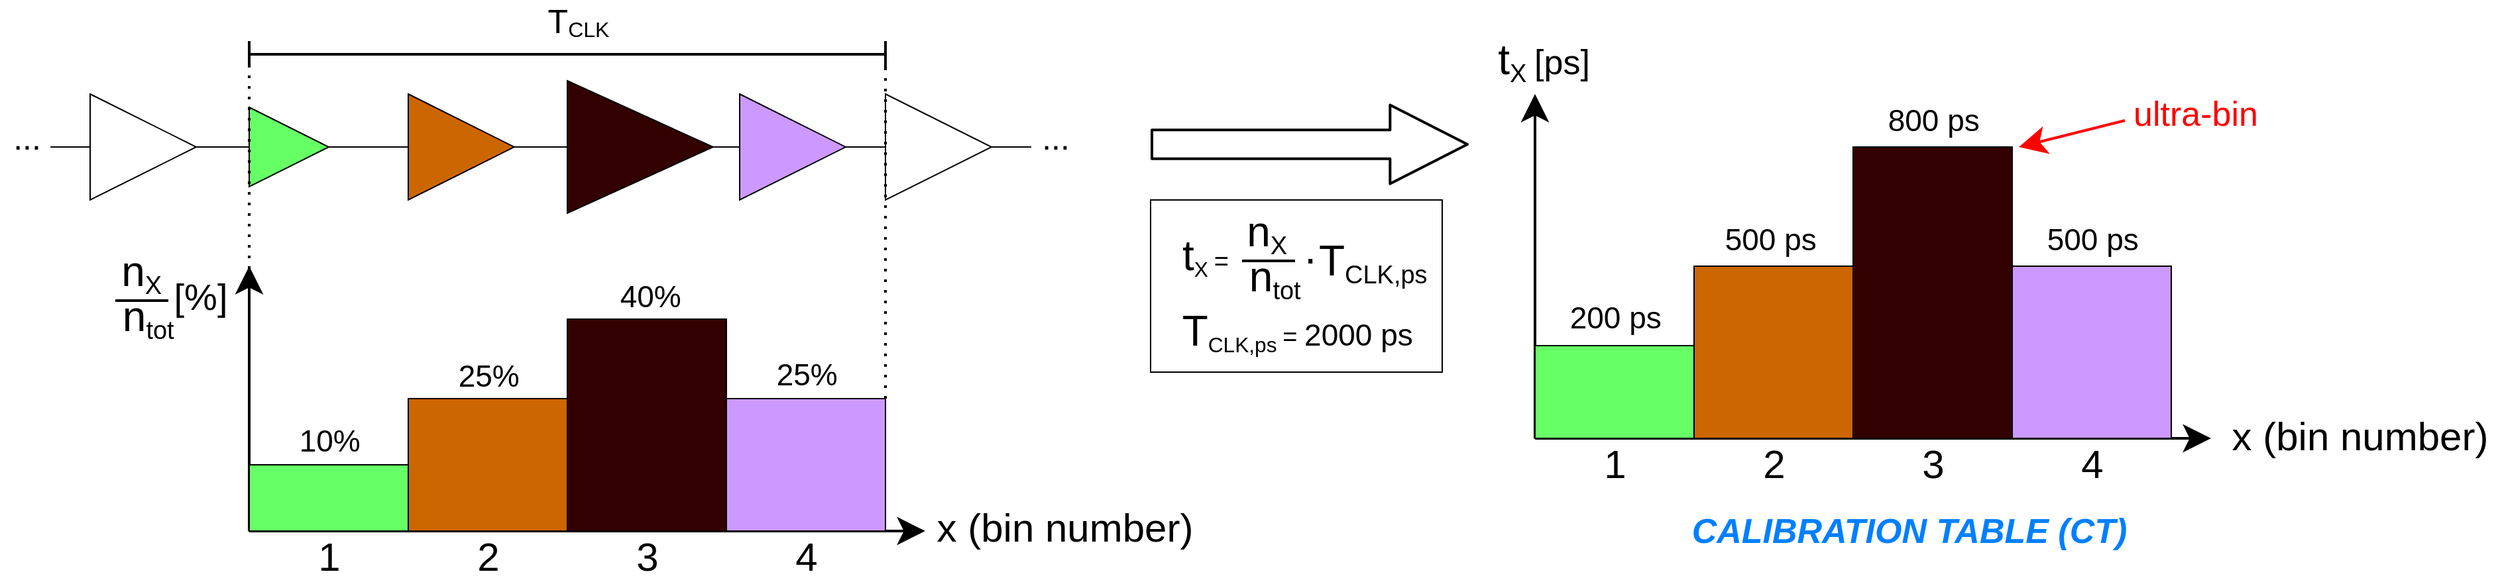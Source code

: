 <mxfile>
    <diagram id="SsFQ5waxvDjeQhXX-t0r" name="Page-1">
        <mxGraphModel dx="2810" dy="1453" grid="1" gridSize="10" guides="1" tooltips="1" connect="1" arrows="1" fold="1" page="1" pageScale="1" pageWidth="850" pageHeight="1100" math="0" shadow="0">
            <root>
                <mxCell id="0"/>
                <mxCell id="1" parent="0"/>
                <mxCell id="2" value="" style="triangle;whiteSpace=wrap;html=1;strokeColor=#000000;" parent="1" vertex="1">
                    <mxGeometry x="120" y="160" width="80" height="80" as="geometry"/>
                </mxCell>
                <mxCell id="3" value="" style="triangle;whiteSpace=wrap;html=1;strokeColor=#000000;fillColor=#66FF66;" parent="1" vertex="1">
                    <mxGeometry x="240" y="170" width="60" height="60" as="geometry"/>
                </mxCell>
                <mxCell id="4" value="" style="triangle;whiteSpace=wrap;html=1;fillColor=#CC6600;strokeColor=#000000;" parent="1" vertex="1">
                    <mxGeometry x="360" y="160" width="80" height="80" as="geometry"/>
                </mxCell>
                <mxCell id="5" value="" style="triangle;whiteSpace=wrap;html=1;fillColor=#330000;strokeColor=#000000;" parent="1" vertex="1">
                    <mxGeometry x="480" y="150" width="110" height="100" as="geometry"/>
                </mxCell>
                <mxCell id="6" value="" style="triangle;whiteSpace=wrap;html=1;fillColor=#CC99FF;strokeColor=#000000;" parent="1" vertex="1">
                    <mxGeometry x="610" y="160" width="80" height="80" as="geometry"/>
                </mxCell>
                <mxCell id="7" value="" style="triangle;whiteSpace=wrap;html=1;strokeColor=#000000;" parent="1" vertex="1">
                    <mxGeometry x="720" y="160" width="80" height="80" as="geometry"/>
                </mxCell>
                <mxCell id="8" value="" style="endArrow=none;html=1;strokeWidth=2;" parent="1" edge="1">
                    <mxGeometry width="50" height="50" relative="1" as="geometry">
                        <mxPoint x="240" y="130" as="sourcePoint"/>
                        <mxPoint x="720" y="130" as="targetPoint"/>
                    </mxGeometry>
                </mxCell>
                <mxCell id="9" value="" style="endArrow=none;html=1;strokeWidth=2;" parent="1" edge="1">
                    <mxGeometry width="50" height="50" relative="1" as="geometry">
                        <mxPoint x="240" y="140" as="sourcePoint"/>
                        <mxPoint x="240" y="120" as="targetPoint"/>
                    </mxGeometry>
                </mxCell>
                <mxCell id="10" value="" style="endArrow=none;html=1;strokeWidth=2;" parent="1" edge="1">
                    <mxGeometry width="50" height="50" relative="1" as="geometry">
                        <mxPoint x="720" y="140" as="sourcePoint"/>
                        <mxPoint x="720" y="120" as="targetPoint"/>
                    </mxGeometry>
                </mxCell>
                <mxCell id="11" value="" style="endArrow=none;html=1;exitX=1;exitY=0.5;exitDx=0;exitDy=0;entryX=0;entryY=0.5;entryDx=0;entryDy=0;strokeColor=#000000;" parent="1" source="2" target="3" edge="1">
                    <mxGeometry width="50" height="50" relative="1" as="geometry">
                        <mxPoint x="230" y="160" as="sourcePoint"/>
                        <mxPoint x="230" y="140" as="targetPoint"/>
                    </mxGeometry>
                </mxCell>
                <mxCell id="12" value="" style="endArrow=none;html=1;exitX=1;exitY=0.5;exitDx=0;exitDy=0;entryX=0;entryY=0.5;entryDx=0;entryDy=0;strokeColor=#000000;" parent="1" source="3" edge="1">
                    <mxGeometry width="50" height="50" relative="1" as="geometry">
                        <mxPoint x="320" y="200" as="sourcePoint"/>
                        <mxPoint x="360" y="200" as="targetPoint"/>
                    </mxGeometry>
                </mxCell>
                <mxCell id="13" value="" style="endArrow=none;html=1;exitX=1;exitY=0.5;exitDx=0;exitDy=0;entryX=0;entryY=0.5;entryDx=0;entryDy=0;strokeColor=#000000;" parent="1" edge="1">
                    <mxGeometry width="50" height="50" relative="1" as="geometry">
                        <mxPoint x="440" y="200" as="sourcePoint"/>
                        <mxPoint x="480" y="200" as="targetPoint"/>
                    </mxGeometry>
                </mxCell>
                <mxCell id="14" value="" style="endArrow=none;html=1;exitX=1;exitY=0.5;exitDx=0;exitDy=0;strokeColor=#000000;" parent="1" source="5" edge="1">
                    <mxGeometry width="50" height="50" relative="1" as="geometry">
                        <mxPoint x="600" y="200" as="sourcePoint"/>
                        <mxPoint x="610" y="200" as="targetPoint"/>
                    </mxGeometry>
                </mxCell>
                <mxCell id="15" value="" style="endArrow=none;html=1;entryX=0;entryY=0.5;entryDx=0;entryDy=0;strokeColor=#000000;" parent="1" edge="1">
                    <mxGeometry width="50" height="50" relative="1" as="geometry">
                        <mxPoint x="690" y="200" as="sourcePoint"/>
                        <mxPoint x="720" y="200" as="targetPoint"/>
                    </mxGeometry>
                </mxCell>
                <mxCell id="16" value="&lt;font color=&quot;#000000&quot;&gt;&lt;font style=&quot;font-size: 25px&quot;&gt;T&lt;/font&gt;&lt;sub&gt;&lt;font style=&quot;font-size: 16px&quot;&gt;CLK&lt;/font&gt;&lt;/sub&gt;&lt;/font&gt;" style="text;html=1;resizable=0;autosize=1;align=center;verticalAlign=middle;points=[];fillColor=none;strokeColor=none;rounded=0;" parent="1" vertex="1">
                    <mxGeometry x="458" y="90" width="60" height="30" as="geometry"/>
                </mxCell>
                <mxCell id="17" value="" style="endArrow=none;html=1;fontSize=16;entryX=0;entryY=0.5;entryDx=0;entryDy=0;strokeColor=#000000;" parent="1" target="2" edge="1">
                    <mxGeometry width="50" height="50" relative="1" as="geometry">
                        <mxPoint x="90" y="200" as="sourcePoint"/>
                        <mxPoint x="380" y="340" as="targetPoint"/>
                    </mxGeometry>
                </mxCell>
                <mxCell id="18" value="" style="endArrow=none;html=1;fontSize=16;entryX=0;entryY=0.5;entryDx=0;entryDy=0;strokeColor=#000000;" parent="1" edge="1">
                    <mxGeometry width="50" height="50" relative="1" as="geometry">
                        <mxPoint x="800" y="200" as="sourcePoint"/>
                        <mxPoint x="830" y="200" as="targetPoint"/>
                    </mxGeometry>
                </mxCell>
                <mxCell id="19" value="&lt;font style=&quot;font-size: 25px&quot; color=&quot;#000000&quot;&gt;...&lt;/font&gt;" style="text;html=1;resizable=0;autosize=1;align=center;verticalAlign=middle;points=[];fillColor=none;strokeColor=none;rounded=0;fontSize=16;" parent="1" vertex="1">
                    <mxGeometry x="52" y="177" width="40" height="30" as="geometry"/>
                </mxCell>
                <mxCell id="20" value="&lt;font style=&quot;font-size: 25px&quot; color=&quot;#000000&quot;&gt;...&lt;/font&gt;" style="text;html=1;resizable=0;autosize=1;align=center;verticalAlign=middle;points=[];fillColor=none;strokeColor=none;rounded=0;fontSize=16;" parent="1" vertex="1">
                    <mxGeometry x="828" y="177" width="40" height="30" as="geometry"/>
                </mxCell>
                <mxCell id="22" value="" style="endArrow=classic;html=1;fontSize=25;endFill=1;endSize=15;strokeWidth=2;" parent="1" edge="1">
                    <mxGeometry width="50" height="50" relative="1" as="geometry">
                        <mxPoint x="240" y="490" as="sourcePoint"/>
                        <mxPoint x="240" y="290" as="targetPoint"/>
                    </mxGeometry>
                </mxCell>
                <mxCell id="23" value="" style="endArrow=classic;html=1;fontSize=25;endFill=1;endSize=15;strokeWidth=2;" parent="1" edge="1">
                    <mxGeometry width="50" height="50" relative="1" as="geometry">
                        <mxPoint x="240" y="490" as="sourcePoint"/>
                        <mxPoint x="750" y="490" as="targetPoint"/>
                    </mxGeometry>
                </mxCell>
                <mxCell id="24" value="&lt;font color=&quot;#000000&quot;&gt;&lt;font style=&quot;font-size: 32px&quot;&gt;n&lt;/font&gt;&lt;sub&gt;&lt;font style=&quot;font-size: 19px&quot;&gt;X&amp;nbsp;&lt;/font&gt;&lt;/sub&gt;&lt;/font&gt;" style="text;html=1;resizable=0;autosize=1;align=center;verticalAlign=middle;points=[];fillColor=none;strokeColor=none;rounded=0;fontSize=25;rotation=0;" parent="1" vertex="1">
                    <mxGeometry x="136" y="270" width="50" height="50" as="geometry"/>
                </mxCell>
                <mxCell id="25" value="&lt;font style=&quot;font-size: 30px&quot; color=&quot;#000000&quot;&gt;x (bin number)&lt;/font&gt;" style="text;html=1;resizable=0;autosize=1;align=center;verticalAlign=middle;points=[];fillColor=none;strokeColor=none;rounded=0;fontSize=25;rotation=0;" parent="1" vertex="1">
                    <mxGeometry x="750" y="467" width="210" height="40" as="geometry"/>
                </mxCell>
                <mxCell id="26" value="" style="rounded=0;whiteSpace=wrap;html=1;fontSize=30;direction=south;fillColor=#66FF66;" parent="1" vertex="1">
                    <mxGeometry x="240" y="440" width="120" height="50" as="geometry"/>
                </mxCell>
                <mxCell id="27" value="" style="rounded=0;whiteSpace=wrap;html=1;fontSize=30;direction=south;fillColor=#CC6600;" parent="1" vertex="1">
                    <mxGeometry x="360" y="390" width="120" height="100" as="geometry"/>
                </mxCell>
                <mxCell id="28" value="" style="rounded=0;whiteSpace=wrap;html=1;fontSize=30;direction=south;fillColor=#330000;" parent="1" vertex="1">
                    <mxGeometry x="480" y="330" width="120" height="160" as="geometry"/>
                </mxCell>
                <mxCell id="29" value="" style="rounded=0;whiteSpace=wrap;html=1;fontSize=30;direction=south;fillColor=#CC99FF;" parent="1" vertex="1">
                    <mxGeometry x="600" y="390" width="120" height="100" as="geometry"/>
                </mxCell>
                <mxCell id="31" value="" style="endArrow=none;dashed=1;html=1;dashPattern=1 3;strokeWidth=2;fontSize=30;" parent="1" edge="1">
                    <mxGeometry width="50" height="50" relative="1" as="geometry">
                        <mxPoint x="240" y="300" as="sourcePoint"/>
                        <mxPoint x="240" y="140" as="targetPoint"/>
                    </mxGeometry>
                </mxCell>
                <mxCell id="32" value="" style="endArrow=none;dashed=1;html=1;dashPattern=1 3;strokeWidth=2;fontSize=30;exitX=0;exitY=0;exitDx=0;exitDy=0;" parent="1" source="29" edge="1">
                    <mxGeometry width="50" height="50" relative="1" as="geometry">
                        <mxPoint x="720" y="290" as="sourcePoint"/>
                        <mxPoint x="720" y="130.0" as="targetPoint"/>
                    </mxGeometry>
                </mxCell>
                <mxCell id="34" value="" style="endArrow=none;html=1;fontSize=30;endSize=15;strokeWidth=2;" parent="1" edge="1">
                    <mxGeometry width="50" height="50" relative="1" as="geometry">
                        <mxPoint x="139" y="316" as="sourcePoint"/>
                        <mxPoint x="179" y="316" as="targetPoint"/>
                    </mxGeometry>
                </mxCell>
                <mxCell id="35" value="&lt;font color=&quot;#000000&quot;&gt;&lt;font&gt;&lt;span style=&quot;font-size: 32px&quot;&gt;n&lt;/span&gt;&lt;sub&gt;&lt;font style=&quot;font-size: 19px&quot;&gt;tot&lt;/font&gt;&lt;/sub&gt;&lt;/font&gt;&lt;sub&gt;&lt;font style=&quot;font-size: 19px&quot;&gt;&amp;nbsp;&lt;/font&gt;&lt;/sub&gt;&lt;/font&gt;" style="text;html=1;resizable=0;autosize=1;align=center;verticalAlign=middle;points=[];fillColor=none;strokeColor=none;rounded=0;fontSize=25;rotation=0;" parent="1" vertex="1">
                    <mxGeometry x="136" y="304" width="60" height="50" as="geometry"/>
                </mxCell>
                <mxCell id="36" value="&lt;font style=&quot;font-size: 28px&quot; color=&quot;#000000&quot;&gt;[%]&lt;/font&gt;" style="text;html=1;resizable=0;autosize=1;align=center;verticalAlign=middle;points=[];fillColor=none;strokeColor=none;rounded=0;fontSize=25;rotation=0;" parent="1" vertex="1">
                    <mxGeometry x="173" y="293" width="60" height="40" as="geometry"/>
                </mxCell>
                <mxCell id="37" value="" style="shape=flexArrow;endArrow=classic;html=1;fontSize=28;endSize=18.776;strokeWidth=2;endWidth=35.862;width=20.69;" parent="1" edge="1">
                    <mxGeometry width="50" height="50" relative="1" as="geometry">
                        <mxPoint x="920" y="198" as="sourcePoint"/>
                        <mxPoint x="1160" y="198" as="targetPoint"/>
                    </mxGeometry>
                </mxCell>
                <mxCell id="38" value="" style="rounded=0;whiteSpace=wrap;html=1;fontSize=28;fillColor=none;" parent="1" vertex="1">
                    <mxGeometry x="920" y="240" width="220" height="130" as="geometry"/>
                </mxCell>
                <mxCell id="39" value="&lt;font color=&quot;#000000&quot;&gt;&lt;font style=&quot;font-size: 32px&quot;&gt;n&lt;/font&gt;&lt;sub&gt;&lt;font style=&quot;font-size: 19px&quot;&gt;X&amp;nbsp;&lt;/font&gt;&lt;/sub&gt;&lt;/font&gt;" style="text;html=1;resizable=0;autosize=1;align=center;verticalAlign=middle;points=[];fillColor=none;strokeColor=none;rounded=0;fontSize=25;rotation=0;" parent="1" vertex="1">
                    <mxGeometry x="985" y="240" width="50" height="50" as="geometry"/>
                </mxCell>
                <mxCell id="40" value="&lt;font color=&quot;#000000&quot;&gt;&lt;font&gt;&lt;span style=&quot;font-size: 32px&quot;&gt;n&lt;/span&gt;&lt;sub&gt;&lt;font style=&quot;font-size: 19px&quot;&gt;tot&lt;/font&gt;&lt;/sub&gt;&lt;/font&gt;&lt;sub&gt;&lt;font style=&quot;font-size: 19px&quot;&gt;&amp;nbsp;&lt;/font&gt;&lt;/sub&gt;&lt;/font&gt;" style="text;html=1;resizable=0;autosize=1;align=center;verticalAlign=middle;points=[];fillColor=none;strokeColor=none;rounded=0;fontSize=25;rotation=0;" parent="1" vertex="1">
                    <mxGeometry x="986" y="274" width="60" height="50" as="geometry"/>
                </mxCell>
                <mxCell id="41" value="" style="endArrow=none;html=1;fontSize=30;endSize=15;strokeWidth=2;" parent="1" edge="1">
                    <mxGeometry width="50" height="50" relative="1" as="geometry">
                        <mxPoint x="989" y="286" as="sourcePoint"/>
                        <mxPoint x="1029" y="286" as="targetPoint"/>
                    </mxGeometry>
                </mxCell>
                <mxCell id="42" value="&lt;font color=&quot;#000000&quot;&gt;&lt;font style=&quot;font-size: 32px&quot;&gt;t&lt;/font&gt;&lt;font style=&quot;font-size: 19px&quot;&gt;&lt;sub style=&quot;vertical-align: sub&quot;&gt;X &lt;/sub&gt;=&lt;/font&gt;&lt;/font&gt;" style="text;html=1;resizable=0;autosize=1;align=center;verticalAlign=middle;points=[];fillColor=none;strokeColor=none;rounded=0;fontSize=25;rotation=0;" parent="1" vertex="1">
                    <mxGeometry x="936" y="257" width="50" height="50" as="geometry"/>
                </mxCell>
                <mxCell id="43" value="&lt;font style=&quot;font-size: 32px&quot; color=&quot;#000000&quot;&gt;.&lt;/font&gt;" style="text;html=1;resizable=0;autosize=1;align=center;verticalAlign=middle;points=[];fillColor=none;strokeColor=none;rounded=0;fontSize=28;" parent="1" vertex="1">
                    <mxGeometry x="1030" y="257" width="20" height="40" as="geometry"/>
                </mxCell>
                <mxCell id="44" value="&lt;font color=&quot;#000000&quot;&gt;&lt;font style=&quot;font-size: 32px&quot;&gt;T&lt;/font&gt;&lt;sub&gt;&lt;font style=&quot;font-size: 19px&quot;&gt;CLK,ps&amp;nbsp;&lt;/font&gt;&lt;/sub&gt;&lt;/font&gt;" style="text;html=1;resizable=0;autosize=1;align=center;verticalAlign=middle;points=[];fillColor=none;strokeColor=none;rounded=0;fontSize=25;rotation=0;" parent="1" vertex="1">
                    <mxGeometry x="1040" y="261.5" width="100" height="50" as="geometry"/>
                </mxCell>
                <mxCell id="45" value="&lt;font color=&quot;#000000&quot;&gt;&lt;font style=&quot;font-size: 32px&quot;&gt;T&lt;/font&gt;&lt;font style=&quot;font-size: 19px&quot;&gt;&lt;sub&gt;CLK,ps &lt;/sub&gt;= &lt;/font&gt;&lt;font&gt;&lt;font style=&quot;font-size: 23px&quot;&gt;2000 ps&lt;/font&gt;&lt;sub style=&quot;font-size: 19px&quot;&gt;&amp;nbsp;&lt;/sub&gt;&lt;/font&gt;&lt;/font&gt;" style="text;html=1;resizable=0;autosize=1;align=center;verticalAlign=middle;points=[];fillColor=none;strokeColor=none;rounded=0;fontSize=25;rotation=0;" parent="1" vertex="1">
                    <mxGeometry x="938" y="314.5" width="190" height="50" as="geometry"/>
                </mxCell>
                <mxCell id="46" value="" style="endArrow=classic;html=1;fontSize=25;endFill=1;endSize=15;strokeWidth=2;" parent="1" edge="1">
                    <mxGeometry width="50" height="50" relative="1" as="geometry">
                        <mxPoint x="1210" y="420.0" as="sourcePoint"/>
                        <mxPoint x="1210" y="160" as="targetPoint"/>
                    </mxGeometry>
                </mxCell>
                <mxCell id="47" value="" style="endArrow=classic;html=1;fontSize=25;endFill=1;endSize=15;strokeWidth=2;" parent="1" edge="1">
                    <mxGeometry width="50" height="50" relative="1" as="geometry">
                        <mxPoint x="1210" y="420.0" as="sourcePoint"/>
                        <mxPoint x="1720" y="420.0" as="targetPoint"/>
                    </mxGeometry>
                </mxCell>
                <mxCell id="49" value="" style="rounded=0;whiteSpace=wrap;html=1;fontSize=30;direction=south;fillColor=#66FF66;" parent="1" vertex="1">
                    <mxGeometry x="1210" y="350" width="120" height="70" as="geometry"/>
                </mxCell>
                <mxCell id="50" value="" style="rounded=0;whiteSpace=wrap;html=1;fontSize=30;direction=south;fillColor=#CC6600;" parent="1" vertex="1">
                    <mxGeometry x="1330" y="290" width="120" height="130" as="geometry"/>
                </mxCell>
                <mxCell id="51" value="" style="rounded=0;whiteSpace=wrap;html=1;fontSize=30;direction=south;fillColor=#330000;" parent="1" vertex="1">
                    <mxGeometry x="1450" y="200" width="120" height="220" as="geometry"/>
                </mxCell>
                <mxCell id="52" value="" style="rounded=0;whiteSpace=wrap;html=1;fontSize=30;direction=south;fillColor=#CC99FF;" parent="1" vertex="1">
                    <mxGeometry x="1570" y="290" width="120" height="130" as="geometry"/>
                </mxCell>
                <mxCell id="53" value="&lt;font style=&quot;font-size: 30px&quot; color=&quot;#000000&quot;&gt;1&lt;/font&gt;" style="text;html=1;resizable=0;autosize=1;align=center;verticalAlign=middle;points=[];fillColor=none;strokeColor=none;rounded=0;fontSize=25;rotation=0;" parent="1" vertex="1">
                    <mxGeometry x="285" y="489" width="30" height="40" as="geometry"/>
                </mxCell>
                <mxCell id="54" value="&lt;font style=&quot;font-size: 30px&quot; color=&quot;#000000&quot;&gt;2&lt;/font&gt;" style="text;html=1;resizable=0;autosize=1;align=center;verticalAlign=middle;points=[];fillColor=none;strokeColor=none;rounded=0;fontSize=25;rotation=0;" parent="1" vertex="1">
                    <mxGeometry x="405" y="489" width="30" height="40" as="geometry"/>
                </mxCell>
                <mxCell id="55" value="&lt;font style=&quot;font-size: 30px&quot; color=&quot;#000000&quot;&gt;3&lt;/font&gt;" style="text;html=1;resizable=0;autosize=1;align=center;verticalAlign=middle;points=[];fillColor=none;strokeColor=none;rounded=0;fontSize=25;rotation=0;" parent="1" vertex="1">
                    <mxGeometry x="525" y="489" width="30" height="40" as="geometry"/>
                </mxCell>
                <mxCell id="56" value="&lt;font style=&quot;font-size: 30px&quot; color=&quot;#000000&quot;&gt;4&lt;/font&gt;" style="text;html=1;resizable=0;autosize=1;align=center;verticalAlign=middle;points=[];fillColor=none;strokeColor=none;rounded=0;fontSize=25;rotation=0;" parent="1" vertex="1">
                    <mxGeometry x="645" y="489" width="30" height="40" as="geometry"/>
                </mxCell>
                <mxCell id="57" value="&lt;font style=&quot;font-size: 30px&quot; color=&quot;#000000&quot;&gt;1&lt;/font&gt;" style="text;html=1;resizable=0;autosize=1;align=center;verticalAlign=middle;points=[];fillColor=none;strokeColor=none;rounded=0;fontSize=25;rotation=0;" parent="1" vertex="1">
                    <mxGeometry x="1255" y="419" width="30" height="40" as="geometry"/>
                </mxCell>
                <mxCell id="58" value="&lt;font style=&quot;font-size: 30px&quot; color=&quot;#000000&quot;&gt;2&lt;/font&gt;" style="text;html=1;resizable=0;autosize=1;align=center;verticalAlign=middle;points=[];fillColor=none;strokeColor=none;rounded=0;fontSize=25;rotation=0;" parent="1" vertex="1">
                    <mxGeometry x="1375" y="419" width="30" height="40" as="geometry"/>
                </mxCell>
                <mxCell id="59" value="&lt;font style=&quot;font-size: 30px&quot; color=&quot;#000000&quot;&gt;3&lt;/font&gt;" style="text;html=1;resizable=0;autosize=1;align=center;verticalAlign=middle;points=[];fillColor=none;strokeColor=none;rounded=0;fontSize=25;rotation=0;" parent="1" vertex="1">
                    <mxGeometry x="1495" y="419" width="30" height="40" as="geometry"/>
                </mxCell>
                <mxCell id="60" value="&lt;font style=&quot;font-size: 30px&quot; color=&quot;#000000&quot;&gt;4&lt;/font&gt;" style="text;html=1;resizable=0;autosize=1;align=center;verticalAlign=middle;points=[];fillColor=none;strokeColor=none;rounded=0;fontSize=25;rotation=0;" parent="1" vertex="1">
                    <mxGeometry x="1615" y="419" width="30" height="40" as="geometry"/>
                </mxCell>
                <mxCell id="61" value="&lt;font color=&quot;#000000&quot;&gt;&lt;font style=&quot;font-size: 32px&quot;&gt;t&lt;/font&gt;&lt;sub&gt;&lt;font style=&quot;font-size: 19px&quot;&gt;X&amp;nbsp;&lt;/font&gt;&lt;/sub&gt;&lt;/font&gt;" style="text;html=1;resizable=0;autosize=1;align=center;verticalAlign=middle;points=[];fillColor=none;strokeColor=none;rounded=0;fontSize=25;rotation=0;" parent="1" vertex="1">
                    <mxGeometry x="1175" y="110" width="40" height="50" as="geometry"/>
                </mxCell>
                <mxCell id="62" value="&lt;font style=&quot;font-size: 26px&quot; color=&quot;#000000&quot;&gt;[ps]&lt;/font&gt;" style="text;html=1;resizable=0;autosize=1;align=center;verticalAlign=middle;points=[];fillColor=none;strokeColor=none;rounded=0;fontSize=25;rotation=0;" parent="1" vertex="1">
                    <mxGeometry x="1200" y="116" width="60" height="40" as="geometry"/>
                </mxCell>
                <mxCell id="63" value="&lt;i&gt;&lt;b&gt;&lt;font color=&quot;#007fff&quot;&gt;CALIBRATION TABLE (CT)&lt;/font&gt;&lt;/b&gt;&lt;/i&gt;" style="text;html=1;resizable=0;autosize=1;align=center;verticalAlign=middle;points=[];fillColor=none;strokeColor=none;rounded=0;fontSize=26;" parent="1" vertex="1">
                    <mxGeometry x="1322" y="470" width="340" height="40" as="geometry"/>
                </mxCell>
                <mxCell id="64" value="&lt;font color=&quot;#000000&quot;&gt;&lt;font style=&quot;font-size: 23px&quot;&gt;200 ps&lt;/font&gt;&lt;sub style=&quot;font-size: 19px&quot;&gt;&amp;nbsp;&lt;/sub&gt;&lt;/font&gt;" style="text;html=1;resizable=0;autosize=1;align=center;verticalAlign=middle;points=[];fillColor=none;strokeColor=none;rounded=0;fontSize=25;rotation=0;" parent="1" vertex="1">
                    <mxGeometry x="1228" y="309.5" width="90" height="40" as="geometry"/>
                </mxCell>
                <mxCell id="65" value="&lt;font color=&quot;#000000&quot;&gt;&lt;font style=&quot;font-size: 23px&quot;&gt;500 ps&lt;/font&gt;&lt;sub style=&quot;font-size: 19px&quot;&gt;&amp;nbsp;&lt;/sub&gt;&lt;/font&gt;" style="text;html=1;resizable=0;autosize=1;align=center;verticalAlign=middle;points=[];fillColor=none;strokeColor=none;rounded=0;fontSize=25;rotation=0;" parent="1" vertex="1">
                    <mxGeometry x="1345" y="250.5" width="90" height="40" as="geometry"/>
                </mxCell>
                <mxCell id="66" value="&lt;font color=&quot;#000000&quot;&gt;&lt;font style=&quot;font-size: 23px&quot;&gt;500 ps&lt;/font&gt;&lt;sub style=&quot;font-size: 19px&quot;&gt;&amp;nbsp;&lt;/sub&gt;&lt;/font&gt;" style="text;html=1;resizable=0;autosize=1;align=center;verticalAlign=middle;points=[];fillColor=none;strokeColor=none;rounded=0;fontSize=25;rotation=0;" parent="1" vertex="1">
                    <mxGeometry x="1588" y="250.5" width="90" height="40" as="geometry"/>
                </mxCell>
                <mxCell id="67" value="&lt;font color=&quot;#000000&quot;&gt;&lt;font style=&quot;font-size: 23px&quot;&gt;800 ps&lt;/font&gt;&lt;sub style=&quot;font-size: 19px&quot;&gt;&amp;nbsp;&lt;/sub&gt;&lt;/font&gt;" style="text;html=1;resizable=0;autosize=1;align=center;verticalAlign=middle;points=[];fillColor=none;strokeColor=none;rounded=0;fontSize=25;rotation=0;" parent="1" vertex="1">
                    <mxGeometry x="1468" y="160.5" width="90" height="40" as="geometry"/>
                </mxCell>
                <mxCell id="68" value="" style="endArrow=classic;html=1;fontSize=26;endSize=15;strokeWidth=2;entryX=0;entryY=0;entryDx=0;entryDy=0;strokeColor=#FF0000;" parent="1" edge="1">
                    <mxGeometry width="50" height="50" relative="1" as="geometry">
                        <mxPoint x="1655" y="180" as="sourcePoint"/>
                        <mxPoint x="1575" y="200" as="targetPoint"/>
                    </mxGeometry>
                </mxCell>
                <mxCell id="69" value="&lt;font style=&quot;font-size: 26px&quot; color=&quot;#ff0000&quot;&gt;ultra-bin&lt;/font&gt;" style="text;html=1;resizable=0;autosize=1;align=center;verticalAlign=middle;points=[];fillColor=none;strokeColor=none;rounded=0;fontSize=25;rotation=0;" parent="1" vertex="1">
                    <mxGeometry x="1653" y="155" width="110" height="40" as="geometry"/>
                </mxCell>
                <mxCell id="70" value="&lt;font color=&quot;#000000&quot;&gt;&lt;font style=&quot;font-size: 23px&quot;&gt;10%&lt;/font&gt;&lt;sub style=&quot;font-size: 19px&quot;&gt;&amp;nbsp;&lt;/sub&gt;&lt;/font&gt;" style="text;html=1;resizable=0;autosize=1;align=center;verticalAlign=middle;points=[];fillColor=none;strokeColor=none;rounded=0;fontSize=25;rotation=0;" parent="1" vertex="1">
                    <mxGeometry x="268" y="402.5" width="70" height="40" as="geometry"/>
                </mxCell>
                <mxCell id="71" value="&lt;font color=&quot;#000000&quot;&gt;&lt;font style=&quot;font-size: 23px&quot;&gt;25%&lt;/font&gt;&lt;sub style=&quot;font-size: 19px&quot;&gt;&amp;nbsp;&lt;/sub&gt;&lt;/font&gt;" style="text;html=1;resizable=0;autosize=1;align=center;verticalAlign=middle;points=[];fillColor=none;strokeColor=none;rounded=0;fontSize=25;rotation=0;" parent="1" vertex="1">
                    <mxGeometry x="388" y="353.5" width="70" height="40" as="geometry"/>
                </mxCell>
                <mxCell id="72" value="&lt;font color=&quot;#000000&quot;&gt;&lt;font style=&quot;font-size: 23px&quot;&gt;25%&lt;/font&gt;&lt;sub style=&quot;font-size: 19px&quot;&gt;&amp;nbsp;&lt;/sub&gt;&lt;/font&gt;" style="text;html=1;resizable=0;autosize=1;align=center;verticalAlign=middle;points=[];fillColor=none;strokeColor=none;rounded=0;fontSize=25;rotation=0;" parent="1" vertex="1">
                    <mxGeometry x="628" y="352.5" width="70" height="40" as="geometry"/>
                </mxCell>
                <mxCell id="73" value="&lt;font color=&quot;#000000&quot;&gt;&lt;font style=&quot;font-size: 23px&quot;&gt;40%&lt;/font&gt;&lt;sub style=&quot;font-size: 19px&quot;&gt;&amp;nbsp;&lt;/sub&gt;&lt;/font&gt;" style="text;html=1;resizable=0;autosize=1;align=center;verticalAlign=middle;points=[];fillColor=none;strokeColor=none;rounded=0;fontSize=25;rotation=0;" parent="1" vertex="1">
                    <mxGeometry x="510" y="293.5" width="70" height="40" as="geometry"/>
                </mxCell>
                <mxCell id="74" value="&lt;font style=&quot;font-size: 30px&quot; color=&quot;#000000&quot;&gt;x (bin number)&lt;/font&gt;" style="text;html=1;resizable=0;autosize=1;align=center;verticalAlign=middle;points=[];fillColor=none;strokeColor=none;rounded=0;fontSize=25;rotation=0;" vertex="1" parent="1">
                    <mxGeometry x="1727" y="398" width="210" height="40" as="geometry"/>
                </mxCell>
            </root>
        </mxGraphModel>
    </diagram>
</mxfile>